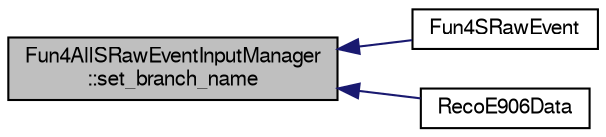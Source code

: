 digraph "Fun4AllSRawEventInputManager::set_branch_name"
{
  bgcolor="transparent";
  edge [fontname="FreeSans",fontsize="10",labelfontname="FreeSans",labelfontsize="10"];
  node [fontname="FreeSans",fontsize="10",shape=record];
  rankdir="LR";
  Node1 [label="Fun4AllSRawEventInputManager\l::set_branch_name",height=0.2,width=0.4,color="black", fillcolor="grey75", style="filled" fontcolor="black"];
  Node1 -> Node2 [dir="back",color="midnightblue",fontsize="10",style="solid",fontname="FreeSans"];
  Node2 [label="Fun4SRawEvent",height=0.2,width=0.4,color="black",URL="$d8/de7/Fun4SRawEvent_8C.html#aaa9bb2e956ce860a8cb6e7845bcc4ed5"];
  Node1 -> Node3 [dir="back",color="midnightblue",fontsize="10",style="solid",fontname="FreeSans"];
  Node3 [label="RecoE906Data",height=0.2,width=0.4,color="black",URL="$df/d0c/RecoE906Data_8C.html#ad032525ca693000ba382d14d82bf9f2b"];
}
